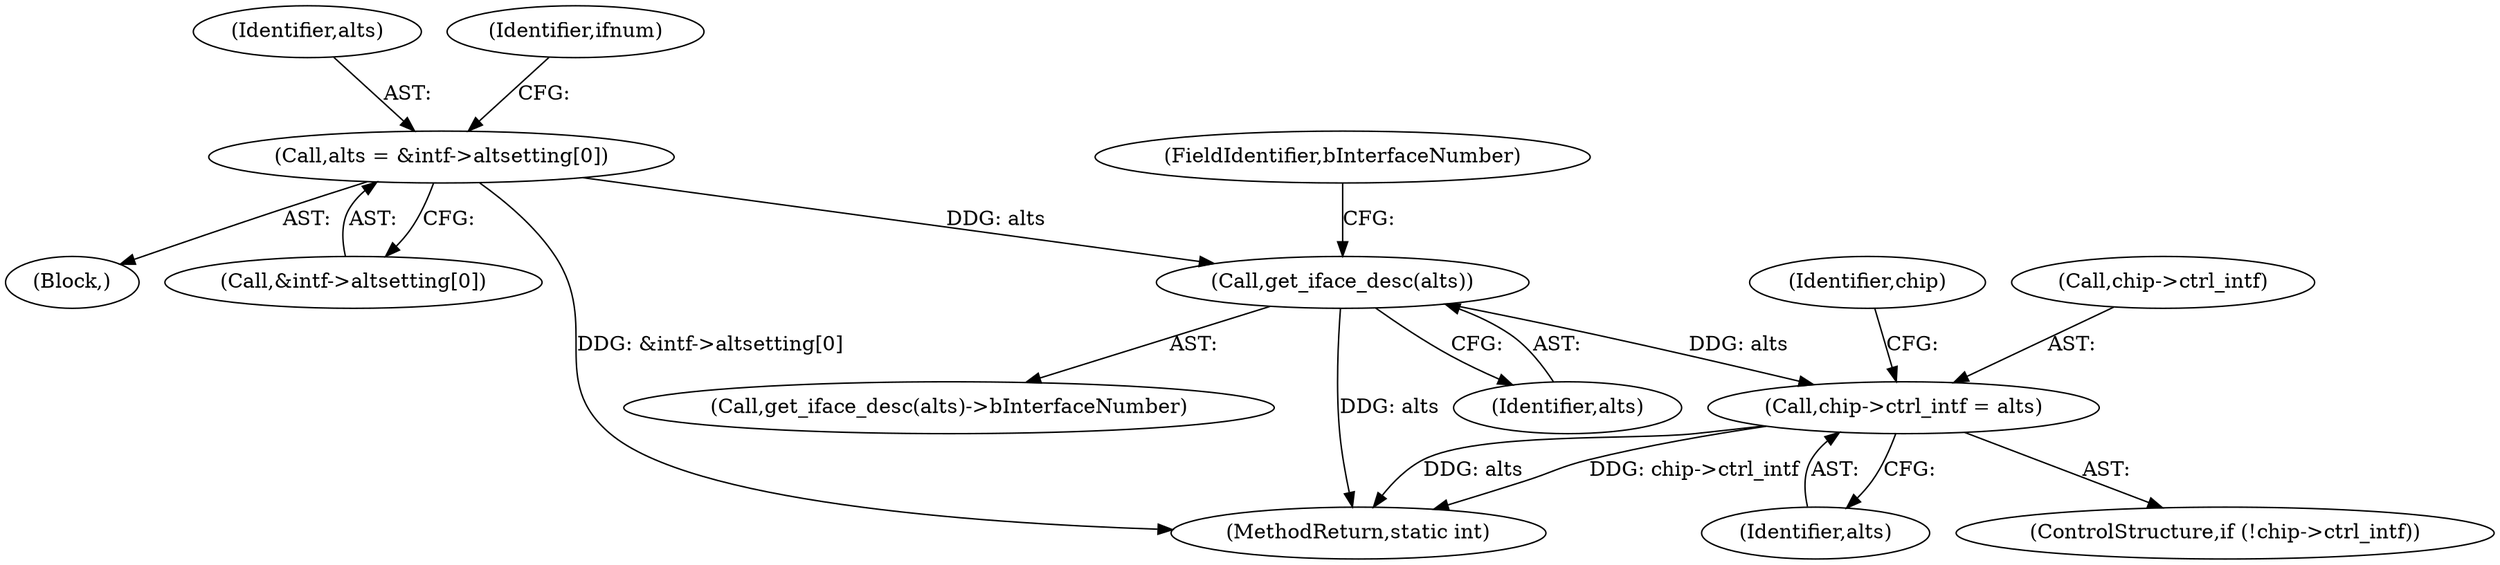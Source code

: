 digraph "0_linux_5f8cf712582617d523120df67d392059eaf2fc4b@pointer" {
"1000392" [label="(Call,chip->ctrl_intf = alts)"];
"1000144" [label="(Call,get_iface_desc(alts))"];
"1000133" [label="(Call,alts = &intf->altsetting[0])"];
"1000396" [label="(Identifier,alts)"];
"1000393" [label="(Call,chip->ctrl_intf)"];
"1000133" [label="(Call,alts = &intf->altsetting[0])"];
"1000392" [label="(Call,chip->ctrl_intf = alts)"];
"1000135" [label="(Call,&intf->altsetting[0])"];
"1000134" [label="(Identifier,alts)"];
"1000145" [label="(Identifier,alts)"];
"1000146" [label="(FieldIdentifier,bInterfaceNumber)"];
"1000113" [label="(Block,)"];
"1000142" [label="(Identifier,ifnum)"];
"1000143" [label="(Call,get_iface_desc(alts)->bInterfaceNumber)"];
"1000387" [label="(ControlStructure,if (!chip->ctrl_intf))"];
"1000399" [label="(Identifier,chip)"];
"1000511" [label="(MethodReturn,static int)"];
"1000144" [label="(Call,get_iface_desc(alts))"];
"1000392" -> "1000387"  [label="AST: "];
"1000392" -> "1000396"  [label="CFG: "];
"1000393" -> "1000392"  [label="AST: "];
"1000396" -> "1000392"  [label="AST: "];
"1000399" -> "1000392"  [label="CFG: "];
"1000392" -> "1000511"  [label="DDG: alts"];
"1000392" -> "1000511"  [label="DDG: chip->ctrl_intf"];
"1000144" -> "1000392"  [label="DDG: alts"];
"1000144" -> "1000143"  [label="AST: "];
"1000144" -> "1000145"  [label="CFG: "];
"1000145" -> "1000144"  [label="AST: "];
"1000146" -> "1000144"  [label="CFG: "];
"1000144" -> "1000511"  [label="DDG: alts"];
"1000133" -> "1000144"  [label="DDG: alts"];
"1000133" -> "1000113"  [label="AST: "];
"1000133" -> "1000135"  [label="CFG: "];
"1000134" -> "1000133"  [label="AST: "];
"1000135" -> "1000133"  [label="AST: "];
"1000142" -> "1000133"  [label="CFG: "];
"1000133" -> "1000511"  [label="DDG: &intf->altsetting[0]"];
}

